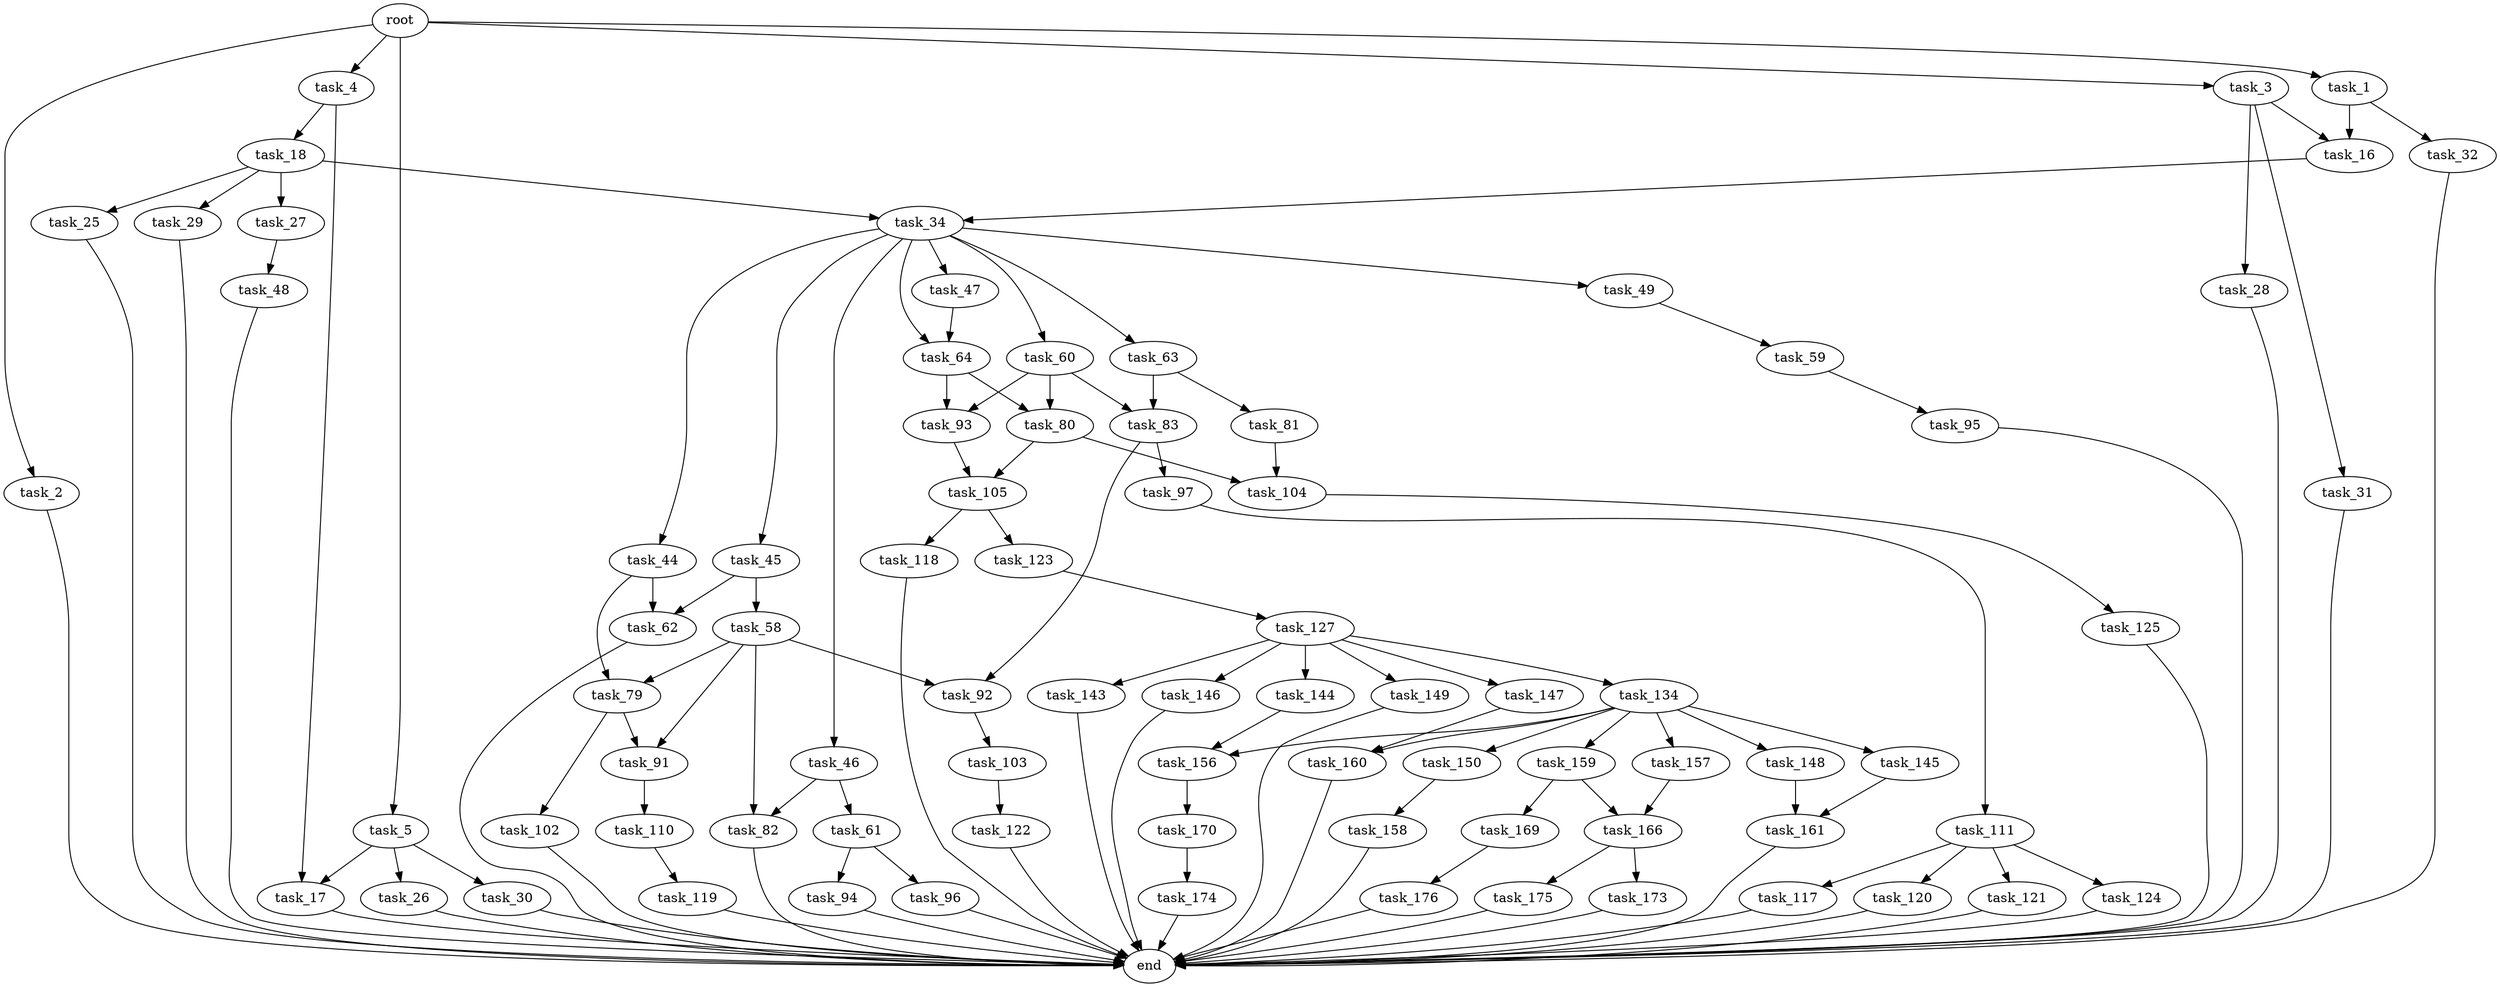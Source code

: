 digraph G {
  root [size="0.000000"];
  task_1 [size="549755813888.000000"];
  task_2 [size="28991029248.000000"];
  task_3 [size="287710185155.000000"];
  task_4 [size="782757789696.000000"];
  task_5 [size="16477415430.000000"];
  task_16 [size="368293445632.000000"];
  task_17 [size="2694424728.000000"];
  task_18 [size="28991029248.000000"];
  task_25 [size="1073741824000.000000"];
  task_26 [size="231928233984.000000"];
  task_27 [size="1073741824000.000000"];
  task_28 [size="68719476736.000000"];
  task_29 [size="2070264456.000000"];
  task_30 [size="368293445632.000000"];
  task_31 [size="28991029248.000000"];
  task_32 [size="8589934592.000000"];
  task_34 [size="662285297376.000000"];
  task_44 [size="782757789696.000000"];
  task_45 [size="324397211599.000000"];
  task_46 [size="114075346713.000000"];
  task_47 [size="4236944261.000000"];
  task_48 [size="8589934592.000000"];
  task_49 [size="1838094580.000000"];
  task_58 [size="68719476736.000000"];
  task_59 [size="31759867192.000000"];
  task_60 [size="969357776857.000000"];
  task_61 [size="471778969904.000000"];
  task_62 [size="24427248898.000000"];
  task_63 [size="137668193415.000000"];
  task_64 [size="94485928435.000000"];
  task_79 [size="33373757183.000000"];
  task_80 [size="549755813888.000000"];
  task_81 [size="782757789696.000000"];
  task_82 [size="850067633.000000"];
  task_83 [size="134217728000.000000"];
  task_91 [size="23788660720.000000"];
  task_92 [size="549755813888.000000"];
  task_93 [size="7498972853.000000"];
  task_94 [size="21949985823.000000"];
  task_95 [size="231928233984.000000"];
  task_96 [size="1599575081.000000"];
  task_97 [size="368293445632.000000"];
  task_102 [size="16575909552.000000"];
  task_103 [size="7487450936.000000"];
  task_104 [size="9104342592.000000"];
  task_105 [size="30418401667.000000"];
  task_110 [size="28991029248.000000"];
  task_111 [size="45728978880.000000"];
  task_117 [size="1289745630625.000000"];
  task_118 [size="12932510243.000000"];
  task_119 [size="8589934592.000000"];
  task_120 [size="1303652211.000000"];
  task_121 [size="28991029248.000000"];
  task_122 [size="14697852676.000000"];
  task_123 [size="549755813888.000000"];
  task_124 [size="10981724081.000000"];
  task_125 [size="28991029248.000000"];
  task_127 [size="301982060883.000000"];
  task_134 [size="16376760546.000000"];
  task_143 [size="24036771893.000000"];
  task_144 [size="1073741824000.000000"];
  task_145 [size="2980357599.000000"];
  task_146 [size="231928233984.000000"];
  task_147 [size="52089604795.000000"];
  task_148 [size="28991029248.000000"];
  task_149 [size="13103936828.000000"];
  task_150 [size="250173925936.000000"];
  task_156 [size="1317836135986.000000"];
  task_157 [size="1255730067671.000000"];
  task_158 [size="805679077772.000000"];
  task_159 [size="26231976793.000000"];
  task_160 [size="518316379078.000000"];
  task_161 [size="364497548574.000000"];
  task_166 [size="549755813888.000000"];
  task_169 [size="549755813888.000000"];
  task_170 [size="95344777495.000000"];
  task_173 [size="16347137970.000000"];
  task_174 [size="1073741824000.000000"];
  task_175 [size="168750825207.000000"];
  task_176 [size="175753894401.000000"];
  end [size="0.000000"];

  root -> task_1 [size="1.000000"];
  root -> task_2 [size="1.000000"];
  root -> task_3 [size="1.000000"];
  root -> task_4 [size="1.000000"];
  root -> task_5 [size="1.000000"];
  task_1 -> task_16 [size="536870912.000000"];
  task_1 -> task_32 [size="536870912.000000"];
  task_2 -> end [size="1.000000"];
  task_3 -> task_16 [size="536870912.000000"];
  task_3 -> task_28 [size="536870912.000000"];
  task_3 -> task_31 [size="536870912.000000"];
  task_4 -> task_17 [size="679477248.000000"];
  task_4 -> task_18 [size="679477248.000000"];
  task_5 -> task_17 [size="838860800.000000"];
  task_5 -> task_26 [size="838860800.000000"];
  task_5 -> task_30 [size="838860800.000000"];
  task_16 -> task_34 [size="411041792.000000"];
  task_17 -> end [size="1.000000"];
  task_18 -> task_25 [size="75497472.000000"];
  task_18 -> task_27 [size="75497472.000000"];
  task_18 -> task_29 [size="75497472.000000"];
  task_18 -> task_34 [size="75497472.000000"];
  task_25 -> end [size="1.000000"];
  task_26 -> end [size="1.000000"];
  task_27 -> task_48 [size="838860800.000000"];
  task_28 -> end [size="1.000000"];
  task_29 -> end [size="1.000000"];
  task_30 -> end [size="1.000000"];
  task_31 -> end [size="1.000000"];
  task_32 -> end [size="1.000000"];
  task_34 -> task_44 [size="838860800.000000"];
  task_34 -> task_45 [size="838860800.000000"];
  task_34 -> task_46 [size="838860800.000000"];
  task_34 -> task_47 [size="838860800.000000"];
  task_34 -> task_49 [size="838860800.000000"];
  task_34 -> task_60 [size="838860800.000000"];
  task_34 -> task_63 [size="838860800.000000"];
  task_34 -> task_64 [size="838860800.000000"];
  task_44 -> task_62 [size="679477248.000000"];
  task_44 -> task_79 [size="679477248.000000"];
  task_45 -> task_58 [size="679477248.000000"];
  task_45 -> task_62 [size="679477248.000000"];
  task_46 -> task_61 [size="134217728.000000"];
  task_46 -> task_82 [size="134217728.000000"];
  task_47 -> task_64 [size="75497472.000000"];
  task_48 -> end [size="1.000000"];
  task_49 -> task_59 [size="33554432.000000"];
  task_58 -> task_79 [size="134217728.000000"];
  task_58 -> task_82 [size="134217728.000000"];
  task_58 -> task_91 [size="134217728.000000"];
  task_58 -> task_92 [size="134217728.000000"];
  task_59 -> task_95 [size="33554432.000000"];
  task_60 -> task_80 [size="838860800.000000"];
  task_60 -> task_83 [size="838860800.000000"];
  task_60 -> task_93 [size="838860800.000000"];
  task_61 -> task_94 [size="301989888.000000"];
  task_61 -> task_96 [size="301989888.000000"];
  task_62 -> end [size="1.000000"];
  task_63 -> task_81 [size="134217728.000000"];
  task_63 -> task_83 [size="134217728.000000"];
  task_64 -> task_80 [size="209715200.000000"];
  task_64 -> task_93 [size="209715200.000000"];
  task_79 -> task_91 [size="838860800.000000"];
  task_79 -> task_102 [size="838860800.000000"];
  task_80 -> task_104 [size="536870912.000000"];
  task_80 -> task_105 [size="536870912.000000"];
  task_81 -> task_104 [size="679477248.000000"];
  task_82 -> end [size="1.000000"];
  task_83 -> task_92 [size="209715200.000000"];
  task_83 -> task_97 [size="209715200.000000"];
  task_91 -> task_110 [size="33554432.000000"];
  task_92 -> task_103 [size="536870912.000000"];
  task_93 -> task_105 [size="134217728.000000"];
  task_94 -> end [size="1.000000"];
  task_95 -> end [size="1.000000"];
  task_96 -> end [size="1.000000"];
  task_97 -> task_111 [size="411041792.000000"];
  task_102 -> end [size="1.000000"];
  task_103 -> task_122 [size="301989888.000000"];
  task_104 -> task_125 [size="209715200.000000"];
  task_105 -> task_118 [size="679477248.000000"];
  task_105 -> task_123 [size="679477248.000000"];
  task_110 -> task_119 [size="75497472.000000"];
  task_111 -> task_117 [size="33554432.000000"];
  task_111 -> task_120 [size="33554432.000000"];
  task_111 -> task_121 [size="33554432.000000"];
  task_111 -> task_124 [size="33554432.000000"];
  task_117 -> end [size="1.000000"];
  task_118 -> end [size="1.000000"];
  task_119 -> end [size="1.000000"];
  task_120 -> end [size="1.000000"];
  task_121 -> end [size="1.000000"];
  task_122 -> end [size="1.000000"];
  task_123 -> task_127 [size="536870912.000000"];
  task_124 -> end [size="1.000000"];
  task_125 -> end [size="1.000000"];
  task_127 -> task_134 [size="301989888.000000"];
  task_127 -> task_143 [size="301989888.000000"];
  task_127 -> task_144 [size="301989888.000000"];
  task_127 -> task_146 [size="301989888.000000"];
  task_127 -> task_147 [size="301989888.000000"];
  task_127 -> task_149 [size="301989888.000000"];
  task_134 -> task_145 [size="679477248.000000"];
  task_134 -> task_148 [size="679477248.000000"];
  task_134 -> task_150 [size="679477248.000000"];
  task_134 -> task_156 [size="679477248.000000"];
  task_134 -> task_157 [size="679477248.000000"];
  task_134 -> task_159 [size="679477248.000000"];
  task_134 -> task_160 [size="679477248.000000"];
  task_143 -> end [size="1.000000"];
  task_144 -> task_156 [size="838860800.000000"];
  task_145 -> task_161 [size="134217728.000000"];
  task_146 -> end [size="1.000000"];
  task_147 -> task_160 [size="75497472.000000"];
  task_148 -> task_161 [size="75497472.000000"];
  task_149 -> end [size="1.000000"];
  task_150 -> task_158 [size="679477248.000000"];
  task_156 -> task_170 [size="838860800.000000"];
  task_157 -> task_166 [size="838860800.000000"];
  task_158 -> end [size="1.000000"];
  task_159 -> task_166 [size="679477248.000000"];
  task_159 -> task_169 [size="679477248.000000"];
  task_160 -> end [size="1.000000"];
  task_161 -> end [size="1.000000"];
  task_166 -> task_173 [size="536870912.000000"];
  task_166 -> task_175 [size="536870912.000000"];
  task_169 -> task_176 [size="536870912.000000"];
  task_170 -> task_174 [size="411041792.000000"];
  task_173 -> end [size="1.000000"];
  task_174 -> end [size="1.000000"];
  task_175 -> end [size="1.000000"];
  task_176 -> end [size="1.000000"];
}
